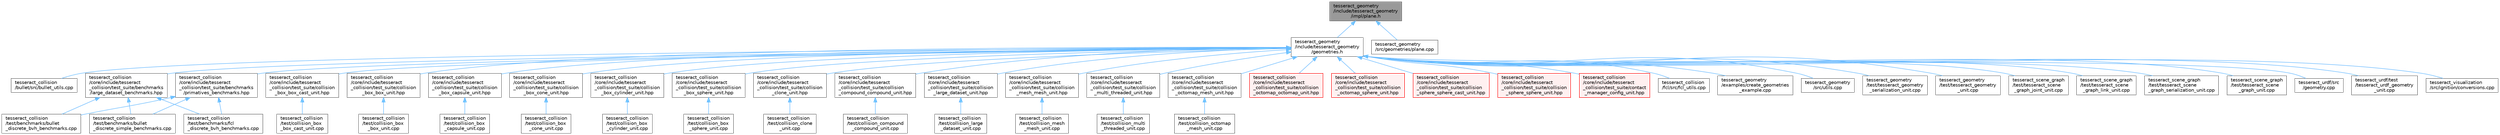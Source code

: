 digraph "tesseract_geometry/include/tesseract_geometry/impl/plane.h"
{
 // LATEX_PDF_SIZE
  bgcolor="transparent";
  edge [fontname=Helvetica,fontsize=10,labelfontname=Helvetica,labelfontsize=10];
  node [fontname=Helvetica,fontsize=10,shape=box,height=0.2,width=0.4];
  Node1 [label="tesseract_geometry\l/include/tesseract_geometry\l/impl/plane.h",height=0.2,width=0.4,color="gray40", fillcolor="grey60", style="filled", fontcolor="black",tooltip="Tesseract Plane Geometry."];
  Node1 -> Node2 [dir="back",color="steelblue1",style="solid"];
  Node2 [label="tesseract_geometry\l/include/tesseract_geometry\l/geometries.h",height=0.2,width=0.4,color="grey40", fillcolor="white", style="filled",URL="$d4/ddb/geometries_8h.html",tooltip="Tesseract Geometries."];
  Node2 -> Node3 [dir="back",color="steelblue1",style="solid"];
  Node3 [label="tesseract_collision\l/bullet/src/bullet_utils.cpp",height=0.2,width=0.4,color="grey40", fillcolor="white", style="filled",URL="$d5/d06/bullet__utils_8cpp.html",tooltip="Tesseract ROS Bullet environment utility function."];
  Node2 -> Node4 [dir="back",color="steelblue1",style="solid"];
  Node4 [label="tesseract_collision\l/core/include/tesseract\l_collision/test_suite/benchmarks\l/large_dataset_benchmarks.hpp",height=0.2,width=0.4,color="grey40", fillcolor="white", style="filled",URL="$d6/dd9/large__dataset__benchmarks_8hpp.html",tooltip=" "];
  Node4 -> Node5 [dir="back",color="steelblue1",style="solid"];
  Node5 [label="tesseract_collision\l/test/benchmarks/bullet\l_discrete_bvh_benchmarks.cpp",height=0.2,width=0.4,color="grey40", fillcolor="white", style="filled",URL="$db/dd3/bullet__discrete__bvh__benchmarks_8cpp.html",tooltip=" "];
  Node4 -> Node6 [dir="back",color="steelblue1",style="solid"];
  Node6 [label="tesseract_collision\l/test/benchmarks/bullet\l_discrete_simple_benchmarks.cpp",height=0.2,width=0.4,color="grey40", fillcolor="white", style="filled",URL="$d8/dbc/bullet__discrete__simple__benchmarks_8cpp.html",tooltip=" "];
  Node4 -> Node7 [dir="back",color="steelblue1",style="solid"];
  Node7 [label="tesseract_collision\l/test/benchmarks/fcl\l_discrete_bvh_benchmarks.cpp",height=0.2,width=0.4,color="grey40", fillcolor="white", style="filled",URL="$db/d3e/fcl__discrete__bvh__benchmarks_8cpp.html",tooltip=" "];
  Node2 -> Node8 [dir="back",color="steelblue1",style="solid"];
  Node8 [label="tesseract_collision\l/core/include/tesseract\l_collision/test_suite/benchmarks\l/primatives_benchmarks.hpp",height=0.2,width=0.4,color="grey40", fillcolor="white", style="filled",URL="$d6/d70/primatives__benchmarks_8hpp.html",tooltip=" "];
  Node8 -> Node5 [dir="back",color="steelblue1",style="solid"];
  Node8 -> Node6 [dir="back",color="steelblue1",style="solid"];
  Node8 -> Node7 [dir="back",color="steelblue1",style="solid"];
  Node2 -> Node9 [dir="back",color="steelblue1",style="solid"];
  Node9 [label="tesseract_collision\l/core/include/tesseract\l_collision/test_suite/collision\l_box_box_cast_unit.hpp",height=0.2,width=0.4,color="grey40", fillcolor="white", style="filled",URL="$d3/d5d/collision__box__box__cast__unit_8hpp.html",tooltip=" "];
  Node9 -> Node10 [dir="back",color="steelblue1",style="solid"];
  Node10 [label="tesseract_collision\l/test/collision_box\l_box_cast_unit.cpp",height=0.2,width=0.4,color="grey40", fillcolor="white", style="filled",URL="$d3/d44/collision__box__box__cast__unit_8cpp.html",tooltip=" "];
  Node2 -> Node11 [dir="back",color="steelblue1",style="solid"];
  Node11 [label="tesseract_collision\l/core/include/tesseract\l_collision/test_suite/collision\l_box_box_unit.hpp",height=0.2,width=0.4,color="grey40", fillcolor="white", style="filled",URL="$d1/d83/collision__box__box__unit_8hpp.html",tooltip=" "];
  Node11 -> Node12 [dir="back",color="steelblue1",style="solid"];
  Node12 [label="tesseract_collision\l/test/collision_box\l_box_unit.cpp",height=0.2,width=0.4,color="grey40", fillcolor="white", style="filled",URL="$df/d8e/collision__box__box__unit_8cpp.html",tooltip=" "];
  Node2 -> Node13 [dir="back",color="steelblue1",style="solid"];
  Node13 [label="tesseract_collision\l/core/include/tesseract\l_collision/test_suite/collision\l_box_capsule_unit.hpp",height=0.2,width=0.4,color="grey40", fillcolor="white", style="filled",URL="$d2/dd3/collision__box__capsule__unit_8hpp.html",tooltip=" "];
  Node13 -> Node14 [dir="back",color="steelblue1",style="solid"];
  Node14 [label="tesseract_collision\l/test/collision_box\l_capsule_unit.cpp",height=0.2,width=0.4,color="grey40", fillcolor="white", style="filled",URL="$d1/d2d/collision__box__capsule__unit_8cpp.html",tooltip=" "];
  Node2 -> Node15 [dir="back",color="steelblue1",style="solid"];
  Node15 [label="tesseract_collision\l/core/include/tesseract\l_collision/test_suite/collision\l_box_cone_unit.hpp",height=0.2,width=0.4,color="grey40", fillcolor="white", style="filled",URL="$de/d86/collision__box__cone__unit_8hpp.html",tooltip=" "];
  Node15 -> Node16 [dir="back",color="steelblue1",style="solid"];
  Node16 [label="tesseract_collision\l/test/collision_box\l_cone_unit.cpp",height=0.2,width=0.4,color="grey40", fillcolor="white", style="filled",URL="$de/d30/collision__box__cone__unit_8cpp.html",tooltip=" "];
  Node2 -> Node17 [dir="back",color="steelblue1",style="solid"];
  Node17 [label="tesseract_collision\l/core/include/tesseract\l_collision/test_suite/collision\l_box_cylinder_unit.hpp",height=0.2,width=0.4,color="grey40", fillcolor="white", style="filled",URL="$d1/d1b/collision__box__cylinder__unit_8hpp.html",tooltip=" "];
  Node17 -> Node18 [dir="back",color="steelblue1",style="solid"];
  Node18 [label="tesseract_collision\l/test/collision_box\l_cylinder_unit.cpp",height=0.2,width=0.4,color="grey40", fillcolor="white", style="filled",URL="$d8/da5/collision__box__cylinder__unit_8cpp.html",tooltip=" "];
  Node2 -> Node19 [dir="back",color="steelblue1",style="solid"];
  Node19 [label="tesseract_collision\l/core/include/tesseract\l_collision/test_suite/collision\l_box_sphere_unit.hpp",height=0.2,width=0.4,color="grey40", fillcolor="white", style="filled",URL="$d8/dd9/collision__box__sphere__unit_8hpp.html",tooltip=" "];
  Node19 -> Node20 [dir="back",color="steelblue1",style="solid"];
  Node20 [label="tesseract_collision\l/test/collision_box\l_sphere_unit.cpp",height=0.2,width=0.4,color="grey40", fillcolor="white", style="filled",URL="$d0/dc5/collision__box__sphere__unit_8cpp.html",tooltip=" "];
  Node2 -> Node21 [dir="back",color="steelblue1",style="solid"];
  Node21 [label="tesseract_collision\l/core/include/tesseract\l_collision/test_suite/collision\l_clone_unit.hpp",height=0.2,width=0.4,color="grey40", fillcolor="white", style="filled",URL="$d6/d36/collision__clone__unit_8hpp.html",tooltip=" "];
  Node21 -> Node22 [dir="back",color="steelblue1",style="solid"];
  Node22 [label="tesseract_collision\l/test/collision_clone\l_unit.cpp",height=0.2,width=0.4,color="grey40", fillcolor="white", style="filled",URL="$d7/dd0/collision__clone__unit_8cpp.html",tooltip=" "];
  Node2 -> Node23 [dir="back",color="steelblue1",style="solid"];
  Node23 [label="tesseract_collision\l/core/include/tesseract\l_collision/test_suite/collision\l_compound_compound_unit.hpp",height=0.2,width=0.4,color="grey40", fillcolor="white", style="filled",URL="$dd/dfd/collision__compound__compound__unit_8hpp.html",tooltip=" "];
  Node23 -> Node24 [dir="back",color="steelblue1",style="solid"];
  Node24 [label="tesseract_collision\l/test/collision_compound\l_compound_unit.cpp",height=0.2,width=0.4,color="grey40", fillcolor="white", style="filled",URL="$df/d9f/collision__compound__compound__unit_8cpp.html",tooltip=" "];
  Node2 -> Node25 [dir="back",color="steelblue1",style="solid"];
  Node25 [label="tesseract_collision\l/core/include/tesseract\l_collision/test_suite/collision\l_large_dataset_unit.hpp",height=0.2,width=0.4,color="grey40", fillcolor="white", style="filled",URL="$d7/d23/collision__large__dataset__unit_8hpp.html",tooltip=" "];
  Node25 -> Node26 [dir="back",color="steelblue1",style="solid"];
  Node26 [label="tesseract_collision\l/test/collision_large\l_dataset_unit.cpp",height=0.2,width=0.4,color="grey40", fillcolor="white", style="filled",URL="$db/d91/collision__large__dataset__unit_8cpp.html",tooltip=" "];
  Node2 -> Node27 [dir="back",color="steelblue1",style="solid"];
  Node27 [label="tesseract_collision\l/core/include/tesseract\l_collision/test_suite/collision\l_mesh_mesh_unit.hpp",height=0.2,width=0.4,color="grey40", fillcolor="white", style="filled",URL="$da/dd9/collision__mesh__mesh__unit_8hpp.html",tooltip=" "];
  Node27 -> Node28 [dir="back",color="steelblue1",style="solid"];
  Node28 [label="tesseract_collision\l/test/collision_mesh\l_mesh_unit.cpp",height=0.2,width=0.4,color="grey40", fillcolor="white", style="filled",URL="$dc/da8/collision__mesh__mesh__unit_8cpp.html",tooltip=" "];
  Node2 -> Node29 [dir="back",color="steelblue1",style="solid"];
  Node29 [label="tesseract_collision\l/core/include/tesseract\l_collision/test_suite/collision\l_multi_threaded_unit.hpp",height=0.2,width=0.4,color="grey40", fillcolor="white", style="filled",URL="$de/d2c/collision__multi__threaded__unit_8hpp.html",tooltip=" "];
  Node29 -> Node30 [dir="back",color="steelblue1",style="solid"];
  Node30 [label="tesseract_collision\l/test/collision_multi\l_threaded_unit.cpp",height=0.2,width=0.4,color="grey40", fillcolor="white", style="filled",URL="$df/d67/collision__multi__threaded__unit_8cpp.html",tooltip=" "];
  Node2 -> Node31 [dir="back",color="steelblue1",style="solid"];
  Node31 [label="tesseract_collision\l/core/include/tesseract\l_collision/test_suite/collision\l_octomap_mesh_unit.hpp",height=0.2,width=0.4,color="grey40", fillcolor="white", style="filled",URL="$d9/d70/collision__octomap__mesh__unit_8hpp.html",tooltip=" "];
  Node31 -> Node32 [dir="back",color="steelblue1",style="solid"];
  Node32 [label="tesseract_collision\l/test/collision_octomap\l_mesh_unit.cpp",height=0.2,width=0.4,color="grey40", fillcolor="white", style="filled",URL="$d0/dcb/collision__octomap__mesh__unit_8cpp.html",tooltip=" "];
  Node2 -> Node33 [dir="back",color="steelblue1",style="solid"];
  Node33 [label="tesseract_collision\l/core/include/tesseract\l_collision/test_suite/collision\l_octomap_octomap_unit.hpp",height=0.2,width=0.4,color="red", fillcolor="#FFF0F0", style="filled",URL="$d7/d2c/collision__octomap__octomap__unit_8hpp.html",tooltip=" "];
  Node2 -> Node35 [dir="back",color="steelblue1",style="solid"];
  Node35 [label="tesseract_collision\l/core/include/tesseract\l_collision/test_suite/collision\l_octomap_sphere_unit.hpp",height=0.2,width=0.4,color="red", fillcolor="#FFF0F0", style="filled",URL="$dc/d2d/collision__octomap__sphere__unit_8hpp.html",tooltip=" "];
  Node2 -> Node37 [dir="back",color="steelblue1",style="solid"];
  Node37 [label="tesseract_collision\l/core/include/tesseract\l_collision/test_suite/collision\l_sphere_sphere_cast_unit.hpp",height=0.2,width=0.4,color="red", fillcolor="#FFF0F0", style="filled",URL="$dd/dce/collision__sphere__sphere__cast__unit_8hpp.html",tooltip=" "];
  Node2 -> Node39 [dir="back",color="steelblue1",style="solid"];
  Node39 [label="tesseract_collision\l/core/include/tesseract\l_collision/test_suite/collision\l_sphere_sphere_unit.hpp",height=0.2,width=0.4,color="red", fillcolor="#FFF0F0", style="filled",URL="$d5/d45/collision__sphere__sphere__unit_8hpp.html",tooltip=" "];
  Node2 -> Node41 [dir="back",color="steelblue1",style="solid"];
  Node41 [label="tesseract_collision\l/core/include/tesseract\l_collision/test_suite/contact\l_manager_config_unit.hpp",height=0.2,width=0.4,color="red", fillcolor="#FFF0F0", style="filled",URL="$d4/df0/contact__manager__config__unit_8hpp.html",tooltip=" "];
  Node2 -> Node43 [dir="back",color="steelblue1",style="solid"];
  Node43 [label="tesseract_collision\l/fcl/src/fcl_utils.cpp",height=0.2,width=0.4,color="grey40", fillcolor="white", style="filled",URL="$dc/d03/fcl__utils_8cpp.html",tooltip="Tesseract ROS FCL Utility Functions."];
  Node2 -> Node44 [dir="back",color="steelblue1",style="solid"];
  Node44 [label="tesseract_geometry\l/examples/create_geometries\l_example.cpp",height=0.2,width=0.4,color="grey40", fillcolor="white", style="filled",URL="$df/d4d/create__geometries__example_8cpp.html",tooltip=" "];
  Node2 -> Node45 [dir="back",color="steelblue1",style="solid"];
  Node45 [label="tesseract_geometry\l/src/utils.cpp",height=0.2,width=0.4,color="grey40", fillcolor="white", style="filled",URL="$d8/dd4/tesseract__geometry_2src_2utils_8cpp.html",tooltip="Tesseract Geometry Utility Function."];
  Node2 -> Node46 [dir="back",color="steelblue1",style="solid"];
  Node46 [label="tesseract_geometry\l/test/tesseract_geometry\l_serialization_unit.cpp",height=0.2,width=0.4,color="grey40", fillcolor="white", style="filled",URL="$d2/d49/tesseract__geometry__serialization__unit_8cpp.html",tooltip="Tests serialization of geometry."];
  Node2 -> Node47 [dir="back",color="steelblue1",style="solid"];
  Node47 [label="tesseract_geometry\l/test/tesseract_geometry\l_unit.cpp",height=0.2,width=0.4,color="grey40", fillcolor="white", style="filled",URL="$d7/d07/tesseract__geometry__unit_8cpp.html",tooltip=" "];
  Node2 -> Node48 [dir="back",color="steelblue1",style="solid"];
  Node48 [label="tesseract_scene_graph\l/test/tesseract_scene\l_graph_joint_unit.cpp",height=0.2,width=0.4,color="grey40", fillcolor="white", style="filled",URL="$dd/dc3/tesseract__scene__graph__joint__unit_8cpp.html",tooltip=" "];
  Node2 -> Node49 [dir="back",color="steelblue1",style="solid"];
  Node49 [label="tesseract_scene_graph\l/test/tesseract_scene\l_graph_link_unit.cpp",height=0.2,width=0.4,color="grey40", fillcolor="white", style="filled",URL="$d3/de4/tesseract__scene__graph__link__unit_8cpp.html",tooltip=" "];
  Node2 -> Node50 [dir="back",color="steelblue1",style="solid"];
  Node50 [label="tesseract_scene_graph\l/test/tesseract_scene\l_graph_serialization_unit.cpp",height=0.2,width=0.4,color="grey40", fillcolor="white", style="filled",URL="$d8/daa/tesseract__scene__graph__serialization__unit_8cpp.html",tooltip="Tests serialization of tesseract_scene_graph."];
  Node2 -> Node51 [dir="back",color="steelblue1",style="solid"];
  Node51 [label="tesseract_scene_graph\l/test/tesseract_scene\l_graph_unit.cpp",height=0.2,width=0.4,color="grey40", fillcolor="white", style="filled",URL="$d3/d30/tesseract__scene__graph__unit_8cpp.html",tooltip=" "];
  Node2 -> Node52 [dir="back",color="steelblue1",style="solid"];
  Node52 [label="tesseract_urdf/src\l/geometry.cpp",height=0.2,width=0.4,color="grey40", fillcolor="white", style="filled",URL="$dc/d89/tesseract__urdf_2src_2geometry_8cpp.html",tooltip="Parse geometry from XML string."];
  Node2 -> Node53 [dir="back",color="steelblue1",style="solid"];
  Node53 [label="tesseract_urdf/test\l/tesseract_urdf_geometry\l_unit.cpp",height=0.2,width=0.4,color="grey40", fillcolor="white", style="filled",URL="$db/d82/tesseract__urdf__geometry__unit_8cpp.html",tooltip=" "];
  Node2 -> Node54 [dir="back",color="steelblue1",style="solid"];
  Node54 [label="tesseract_visualization\l/src/ignition/conversions.cpp",height=0.2,width=0.4,color="grey40", fillcolor="white", style="filled",URL="$de/dae/conversions_8cpp.html",tooltip="A set of conversion between Tesseract and Ignition Robotics objects."];
  Node1 -> Node55 [dir="back",color="steelblue1",style="solid"];
  Node55 [label="tesseract_geometry\l/src/geometries/plane.cpp",height=0.2,width=0.4,color="grey40", fillcolor="white", style="filled",URL="$d0/d78/plane_8cpp.html",tooltip=" "];
}

